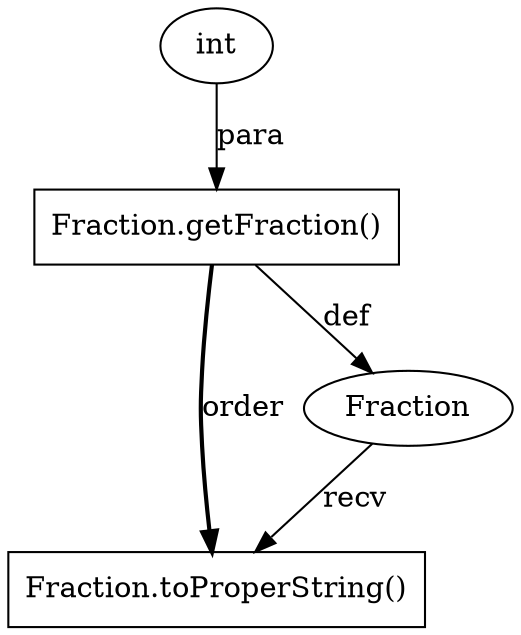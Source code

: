 digraph "AUG" {

  1 [ label="Fraction.toProperString()" shape="box" ];
  2 [ label="Fraction" shape="ellipse" ];
  3 [ label="Fraction.getFraction()" shape="box" ];
  4 [ label="int" shape="ellipse" ];
  3 -> 1 [ label="order" style="bold" ];
  2 -> 1 [ label="recv" style="solid" ];
  3 -> 2 [ label="def" style="solid" ];
  4 -> 3 [ label="para" style="solid" ];
}
